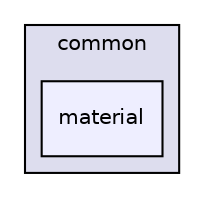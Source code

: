 digraph "platform/core/common/material" {
  compound=true
  node [ fontsize="10", fontname="Helvetica"];
  edge [ labelfontsize="10", labelfontname="Helvetica"];
  subgraph clusterdir_ff47398fa61110350cc6863e3680f308 {
    graph [ bgcolor="#ddddee", pencolor="black", label="common" fontname="Helvetica", fontsize="10", URL="dir_ff47398fa61110350cc6863e3680f308.html"]
  dir_1190fc369e8242d34e038aa8ca16fb05 [shape=box, label="material", style="filled", fillcolor="#eeeeff", pencolor="black", URL="dir_1190fc369e8242d34e038aa8ca16fb05.html"];
  }
}
